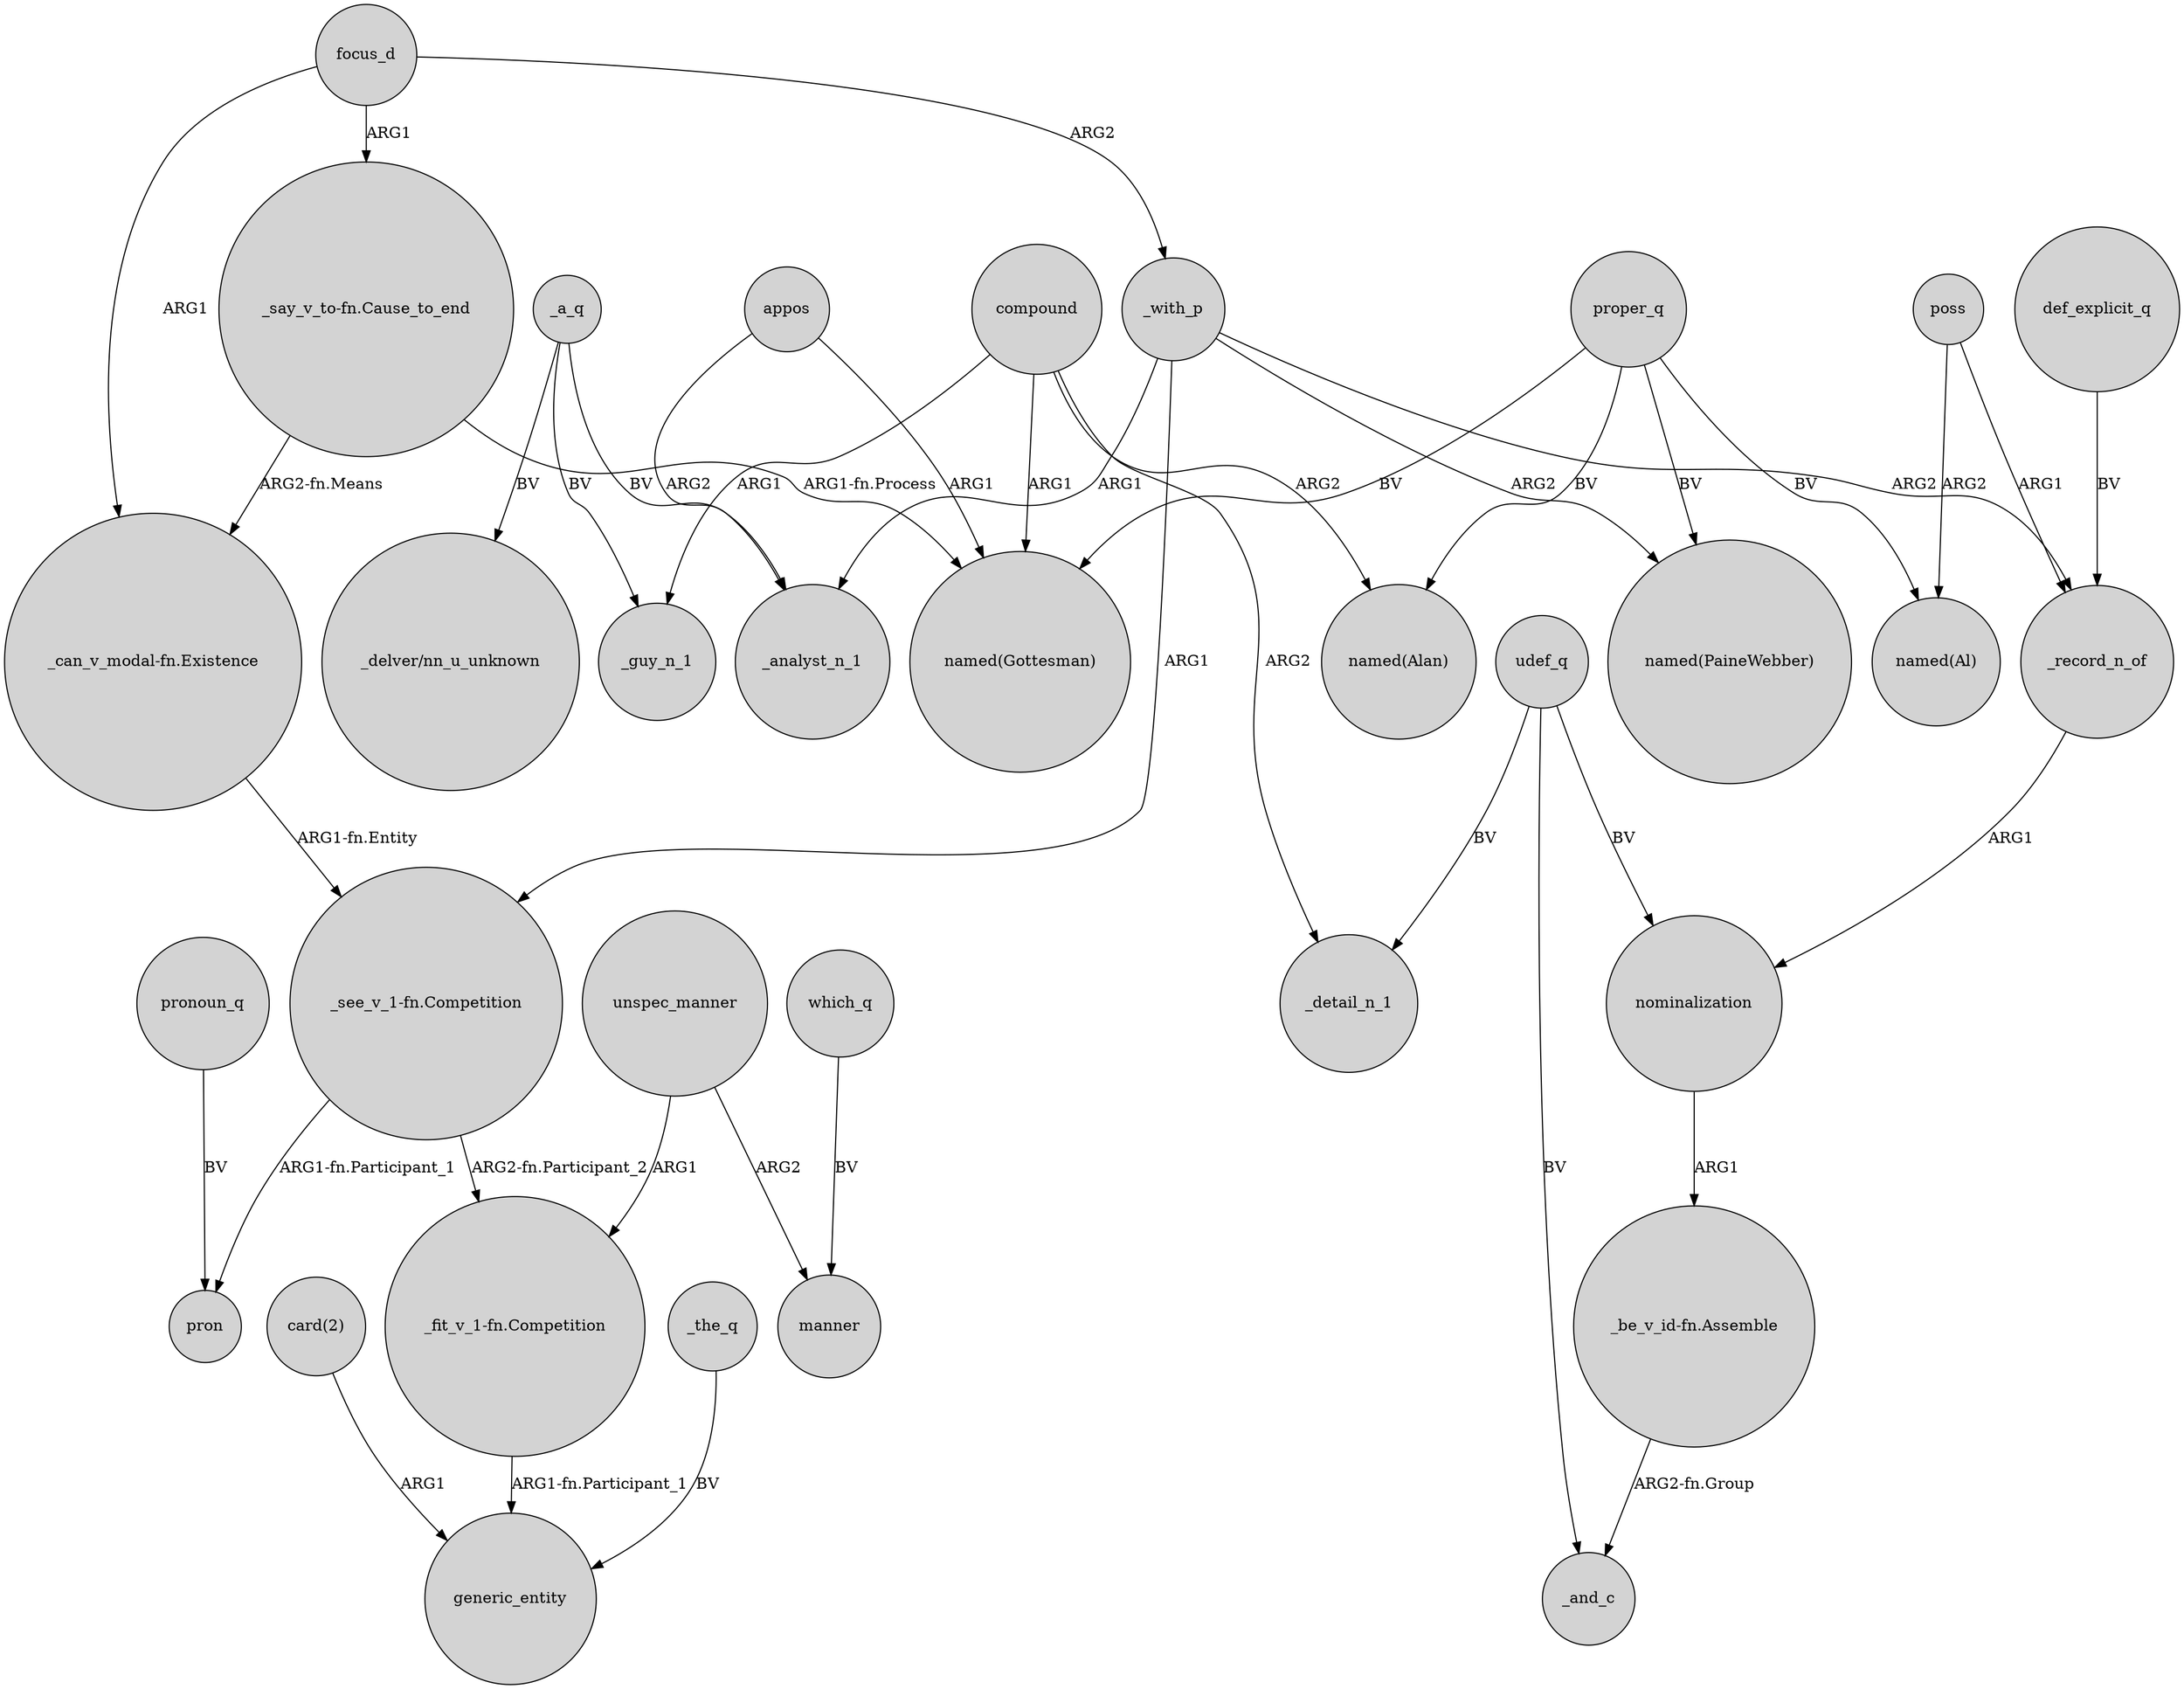 digraph {
	node [shape=circle style=filled]
	compound -> "named(Gottesman)" [label=ARG1]
	"_say_v_to-fn.Cause_to_end" -> "named(Gottesman)" [label="ARG1-fn.Process"]
	"_see_v_1-fn.Competition" -> pron [label="ARG1-fn.Participant_1"]
	unspec_manner -> manner [label=ARG2]
	"_be_v_id-fn.Assemble" -> _and_c [label="ARG2-fn.Group"]
	focus_d -> _with_p [label=ARG2]
	focus_d -> "_say_v_to-fn.Cause_to_end" [label=ARG1]
	poss -> "named(Al)" [label=ARG2]
	udef_q -> nominalization [label=BV]
	"_see_v_1-fn.Competition" -> "_fit_v_1-fn.Competition" [label="ARG2-fn.Participant_2"]
	_with_p -> _analyst_n_1 [label=ARG1]
	udef_q -> _detail_n_1 [label=BV]
	_with_p -> _record_n_of [label=ARG2]
	compound -> _detail_n_1 [label=ARG2]
	"_say_v_to-fn.Cause_to_end" -> "_can_v_modal-fn.Existence" [label="ARG2-fn.Means"]
	def_explicit_q -> _record_n_of [label=BV]
	udef_q -> _and_c [label=BV]
	proper_q -> "named(PaineWebber)" [label=BV]
	appos -> "named(Gottesman)" [label=ARG1]
	_a_q -> _analyst_n_1 [label=BV]
	pronoun_q -> pron [label=BV]
	appos -> _analyst_n_1 [label=ARG2]
	focus_d -> "_can_v_modal-fn.Existence" [label=ARG1]
	_with_p -> "_see_v_1-fn.Competition" [label=ARG1]
	_a_q -> "_delver/nn_u_unknown" [label=BV]
	_the_q -> generic_entity [label=BV]
	proper_q -> "named(Gottesman)" [label=BV]
	compound -> _guy_n_1 [label=ARG1]
	"card(2)" -> generic_entity [label=ARG1]
	unspec_manner -> "_fit_v_1-fn.Competition" [label=ARG1]
	"_can_v_modal-fn.Existence" -> "_see_v_1-fn.Competition" [label="ARG1-fn.Entity"]
	which_q -> manner [label=BV]
	proper_q -> "named(Alan)" [label=BV]
	compound -> "named(Alan)" [label=ARG2]
	"_fit_v_1-fn.Competition" -> generic_entity [label="ARG1-fn.Participant_1"]
	nominalization -> "_be_v_id-fn.Assemble" [label=ARG1]
	_with_p -> "named(PaineWebber)" [label=ARG2]
	_record_n_of -> nominalization [label=ARG1]
	_a_q -> _guy_n_1 [label=BV]
	proper_q -> "named(Al)" [label=BV]
	poss -> _record_n_of [label=ARG1]
}
